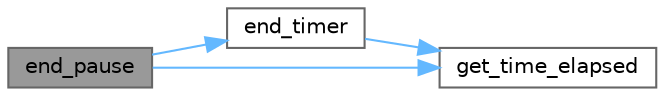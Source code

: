 digraph "end_pause"
{
 // LATEX_PDF_SIZE
  bgcolor="transparent";
  edge [fontname=Helvetica,fontsize=10,labelfontname=Helvetica,labelfontsize=10];
  node [fontname=Helvetica,fontsize=10,shape=box,height=0.2,width=0.4];
  rankdir="LR";
  Node1 [id="Node000001",label="end_pause",height=0.2,width=0.4,color="gray40", fillcolor="grey60", style="filled", fontcolor="black",tooltip=" "];
  Node1 -> Node2 [id="edge1_Node000001_Node000002",color="steelblue1",style="solid",tooltip=" "];
  Node2 [id="Node000002",label="end_timer",height=0.2,width=0.4,color="grey40", fillcolor="white", style="filled",URL="$a00150.html#a8b88ea2fc7ce49ef394dbdc6d40c8cf1",tooltip=" "];
  Node2 -> Node3 [id="edge2_Node000002_Node000003",color="steelblue1",style="solid",tooltip=" "];
  Node3 [id="Node000003",label="get_time_elapsed",height=0.2,width=0.4,color="grey40", fillcolor="white", style="filled",URL="$a00150.html#a23bef5dbc59c116cc9a20754f9ee8f33",tooltip=" "];
  Node1 -> Node3 [id="edge3_Node000001_Node000003",color="steelblue1",style="solid",tooltip=" "];
}
